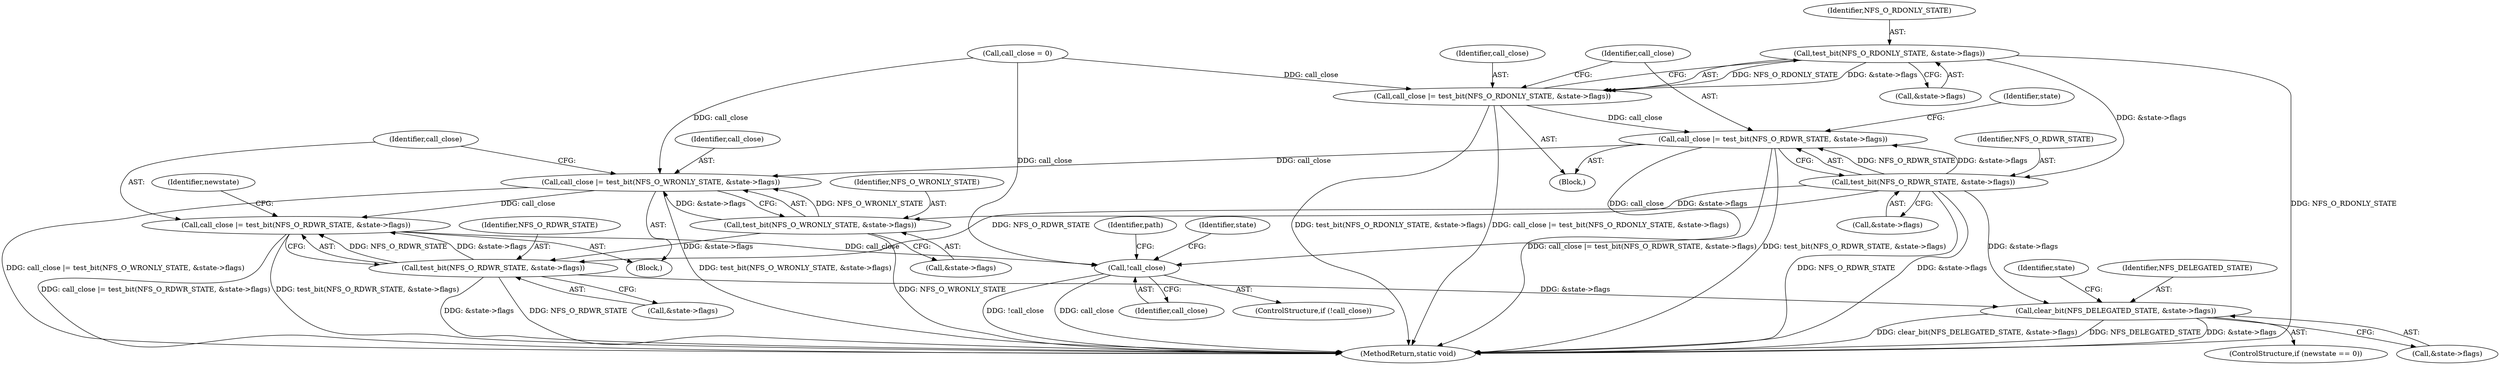 digraph "0_linux_dc0b027dfadfcb8a5504f7d8052754bf8d501ab9_26@pointer" {
"1000176" [label="(Call,test_bit(NFS_O_RDONLY_STATE, &state->flags))"];
"1000174" [label="(Call,call_close |= test_bit(NFS_O_RDONLY_STATE, &state->flags))"];
"1000182" [label="(Call,call_close |= test_bit(NFS_O_RDWR_STATE, &state->flags))"];
"1000200" [label="(Call,call_close |= test_bit(NFS_O_WRONLY_STATE, &state->flags))"];
"1000208" [label="(Call,call_close |= test_bit(NFS_O_RDWR_STATE, &state->flags))"];
"1000235" [label="(Call,!call_close)"];
"1000184" [label="(Call,test_bit(NFS_O_RDWR_STATE, &state->flags))"];
"1000202" [label="(Call,test_bit(NFS_O_WRONLY_STATE, &state->flags))"];
"1000210" [label="(Call,test_bit(NFS_O_RDWR_STATE, &state->flags))"];
"1000220" [label="(Call,clear_bit(NFS_DELEGATED_STATE, &state->flags))"];
"1000209" [label="(Identifier,call_close)"];
"1000227" [label="(Identifier,state)"];
"1000204" [label="(Call,&state->flags)"];
"1000177" [label="(Identifier,NFS_O_RDONLY_STATE)"];
"1000239" [label="(Identifier,state)"];
"1000114" [label="(Call,call_close = 0)"];
"1000220" [label="(Call,clear_bit(NFS_DELEGATED_STATE, &state->flags))"];
"1000218" [label="(Identifier,newstate)"];
"1000200" [label="(Call,call_close |= test_bit(NFS_O_WRONLY_STATE, &state->flags))"];
"1000186" [label="(Call,&state->flags)"];
"1000184" [label="(Call,test_bit(NFS_O_RDWR_STATE, &state->flags))"];
"1000210" [label="(Call,test_bit(NFS_O_RDWR_STATE, &state->flags))"];
"1000203" [label="(Identifier,NFS_O_WRONLY_STATE)"];
"1000247" [label="(MethodReturn,static void)"];
"1000212" [label="(Call,&state->flags)"];
"1000182" [label="(Call,call_close |= test_bit(NFS_O_RDWR_STATE, &state->flags))"];
"1000174" [label="(Call,call_close |= test_bit(NFS_O_RDONLY_STATE, &state->flags))"];
"1000211" [label="(Identifier,NFS_O_RDWR_STATE)"];
"1000234" [label="(ControlStructure,if (!call_close))"];
"1000183" [label="(Identifier,call_close)"];
"1000178" [label="(Call,&state->flags)"];
"1000201" [label="(Identifier,call_close)"];
"1000236" [label="(Identifier,call_close)"];
"1000244" [label="(Identifier,path)"];
"1000176" [label="(Call,test_bit(NFS_O_RDONLY_STATE, &state->flags))"];
"1000170" [label="(Block,)"];
"1000235" [label="(Call,!call_close)"];
"1000221" [label="(Identifier,NFS_DELEGATED_STATE)"];
"1000175" [label="(Identifier,call_close)"];
"1000196" [label="(Block,)"];
"1000208" [label="(Call,call_close |= test_bit(NFS_O_RDWR_STATE, &state->flags))"];
"1000216" [label="(ControlStructure,if (newstate == 0))"];
"1000193" [label="(Identifier,state)"];
"1000202" [label="(Call,test_bit(NFS_O_WRONLY_STATE, &state->flags))"];
"1000222" [label="(Call,&state->flags)"];
"1000185" [label="(Identifier,NFS_O_RDWR_STATE)"];
"1000176" -> "1000174"  [label="AST: "];
"1000176" -> "1000178"  [label="CFG: "];
"1000177" -> "1000176"  [label="AST: "];
"1000178" -> "1000176"  [label="AST: "];
"1000174" -> "1000176"  [label="CFG: "];
"1000176" -> "1000247"  [label="DDG: NFS_O_RDONLY_STATE"];
"1000176" -> "1000174"  [label="DDG: NFS_O_RDONLY_STATE"];
"1000176" -> "1000174"  [label="DDG: &state->flags"];
"1000176" -> "1000184"  [label="DDG: &state->flags"];
"1000174" -> "1000170"  [label="AST: "];
"1000175" -> "1000174"  [label="AST: "];
"1000183" -> "1000174"  [label="CFG: "];
"1000174" -> "1000247"  [label="DDG: test_bit(NFS_O_RDONLY_STATE, &state->flags)"];
"1000174" -> "1000247"  [label="DDG: call_close |= test_bit(NFS_O_RDONLY_STATE, &state->flags)"];
"1000114" -> "1000174"  [label="DDG: call_close"];
"1000174" -> "1000182"  [label="DDG: call_close"];
"1000182" -> "1000170"  [label="AST: "];
"1000182" -> "1000184"  [label="CFG: "];
"1000183" -> "1000182"  [label="AST: "];
"1000184" -> "1000182"  [label="AST: "];
"1000193" -> "1000182"  [label="CFG: "];
"1000182" -> "1000247"  [label="DDG: call_close |= test_bit(NFS_O_RDWR_STATE, &state->flags)"];
"1000182" -> "1000247"  [label="DDG: test_bit(NFS_O_RDWR_STATE, &state->flags)"];
"1000184" -> "1000182"  [label="DDG: NFS_O_RDWR_STATE"];
"1000184" -> "1000182"  [label="DDG: &state->flags"];
"1000182" -> "1000200"  [label="DDG: call_close"];
"1000182" -> "1000235"  [label="DDG: call_close"];
"1000200" -> "1000196"  [label="AST: "];
"1000200" -> "1000202"  [label="CFG: "];
"1000201" -> "1000200"  [label="AST: "];
"1000202" -> "1000200"  [label="AST: "];
"1000209" -> "1000200"  [label="CFG: "];
"1000200" -> "1000247"  [label="DDG: call_close |= test_bit(NFS_O_WRONLY_STATE, &state->flags)"];
"1000200" -> "1000247"  [label="DDG: test_bit(NFS_O_WRONLY_STATE, &state->flags)"];
"1000114" -> "1000200"  [label="DDG: call_close"];
"1000202" -> "1000200"  [label="DDG: NFS_O_WRONLY_STATE"];
"1000202" -> "1000200"  [label="DDG: &state->flags"];
"1000200" -> "1000208"  [label="DDG: call_close"];
"1000208" -> "1000196"  [label="AST: "];
"1000208" -> "1000210"  [label="CFG: "];
"1000209" -> "1000208"  [label="AST: "];
"1000210" -> "1000208"  [label="AST: "];
"1000218" -> "1000208"  [label="CFG: "];
"1000208" -> "1000247"  [label="DDG: test_bit(NFS_O_RDWR_STATE, &state->flags)"];
"1000208" -> "1000247"  [label="DDG: call_close |= test_bit(NFS_O_RDWR_STATE, &state->flags)"];
"1000210" -> "1000208"  [label="DDG: NFS_O_RDWR_STATE"];
"1000210" -> "1000208"  [label="DDG: &state->flags"];
"1000208" -> "1000235"  [label="DDG: call_close"];
"1000235" -> "1000234"  [label="AST: "];
"1000235" -> "1000236"  [label="CFG: "];
"1000236" -> "1000235"  [label="AST: "];
"1000239" -> "1000235"  [label="CFG: "];
"1000244" -> "1000235"  [label="CFG: "];
"1000235" -> "1000247"  [label="DDG: !call_close"];
"1000235" -> "1000247"  [label="DDG: call_close"];
"1000114" -> "1000235"  [label="DDG: call_close"];
"1000184" -> "1000186"  [label="CFG: "];
"1000185" -> "1000184"  [label="AST: "];
"1000186" -> "1000184"  [label="AST: "];
"1000184" -> "1000247"  [label="DDG: NFS_O_RDWR_STATE"];
"1000184" -> "1000247"  [label="DDG: &state->flags"];
"1000184" -> "1000202"  [label="DDG: &state->flags"];
"1000184" -> "1000210"  [label="DDG: NFS_O_RDWR_STATE"];
"1000184" -> "1000220"  [label="DDG: &state->flags"];
"1000202" -> "1000204"  [label="CFG: "];
"1000203" -> "1000202"  [label="AST: "];
"1000204" -> "1000202"  [label="AST: "];
"1000202" -> "1000247"  [label="DDG: NFS_O_WRONLY_STATE"];
"1000202" -> "1000210"  [label="DDG: &state->flags"];
"1000210" -> "1000212"  [label="CFG: "];
"1000211" -> "1000210"  [label="AST: "];
"1000212" -> "1000210"  [label="AST: "];
"1000210" -> "1000247"  [label="DDG: &state->flags"];
"1000210" -> "1000247"  [label="DDG: NFS_O_RDWR_STATE"];
"1000210" -> "1000220"  [label="DDG: &state->flags"];
"1000220" -> "1000216"  [label="AST: "];
"1000220" -> "1000222"  [label="CFG: "];
"1000221" -> "1000220"  [label="AST: "];
"1000222" -> "1000220"  [label="AST: "];
"1000227" -> "1000220"  [label="CFG: "];
"1000220" -> "1000247"  [label="DDG: NFS_DELEGATED_STATE"];
"1000220" -> "1000247"  [label="DDG: &state->flags"];
"1000220" -> "1000247"  [label="DDG: clear_bit(NFS_DELEGATED_STATE, &state->flags)"];
}
